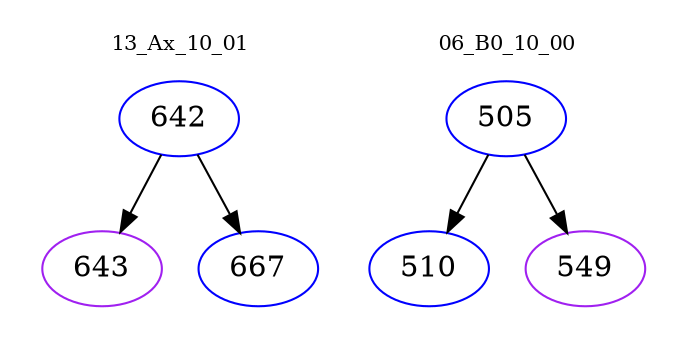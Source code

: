 digraph{
subgraph cluster_0 {
color = white
label = "13_Ax_10_01";
fontsize=10;
T0_642 [label="642", color="blue"]
T0_642 -> T0_643 [color="black"]
T0_643 [label="643", color="purple"]
T0_642 -> T0_667 [color="black"]
T0_667 [label="667", color="blue"]
}
subgraph cluster_1 {
color = white
label = "06_B0_10_00";
fontsize=10;
T1_505 [label="505", color="blue"]
T1_505 -> T1_510 [color="black"]
T1_510 [label="510", color="blue"]
T1_505 -> T1_549 [color="black"]
T1_549 [label="549", color="purple"]
}
}
